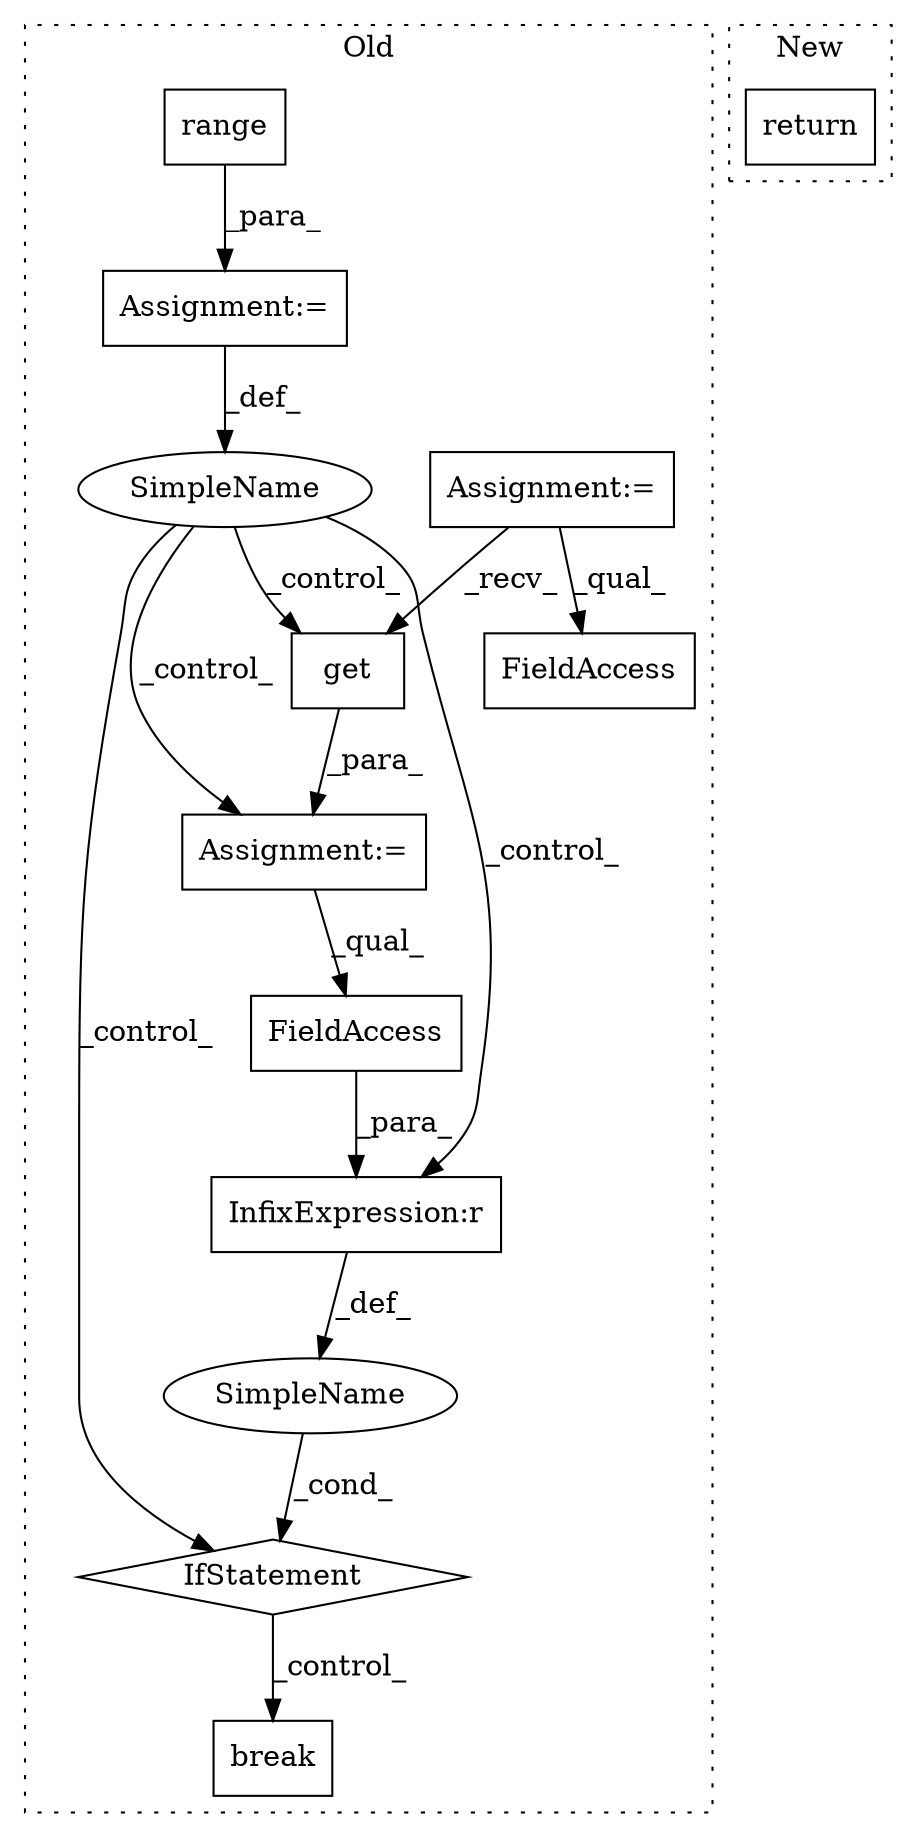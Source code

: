 digraph G {
subgraph cluster0 {
1 [label="break" a="10" s="1502" l="6" shape="box"];
3 [label="IfStatement" a="25" s="1452,1486" l="4,2" shape="diamond"];
4 [label="SimpleName" a="42" s="" l="" shape="ellipse"];
5 [label="Assignment:=" a="7" s="1316" l="1" shape="box"];
6 [label="SimpleName" a="42" s="1176" l="1" shape="ellipse"];
7 [label="InfixExpression:r" a="27" s="1479" l="4" shape="box"];
8 [label="Assignment:=" a="7" s="1115,1191" l="57,2" shape="box"];
9 [label="Assignment:=" a="7" s="889" l="8" shape="box"];
10 [label="range" a="32" s="1180,1190" l="6,1" shape="box"];
11 [label="FieldAccess" a="22" s="1846" l="23" shape="box"];
12 [label="FieldAccess" a="22" s="1456" l="23" shape="box"];
13 [label="get" a="32" s="1326,1358" l="4,1" shape="box"];
label = "Old";
style="dotted";
}
subgraph cluster1 {
2 [label="return" a="41" s="1048" l="7" shape="box"];
label = "New";
style="dotted";
}
3 -> 1 [label="_control_"];
4 -> 3 [label="_cond_"];
5 -> 12 [label="_qual_"];
6 -> 13 [label="_control_"];
6 -> 3 [label="_control_"];
6 -> 7 [label="_control_"];
6 -> 5 [label="_control_"];
7 -> 4 [label="_def_"];
8 -> 6 [label="_def_"];
9 -> 11 [label="_qual_"];
9 -> 13 [label="_recv_"];
10 -> 8 [label="_para_"];
12 -> 7 [label="_para_"];
13 -> 5 [label="_para_"];
}